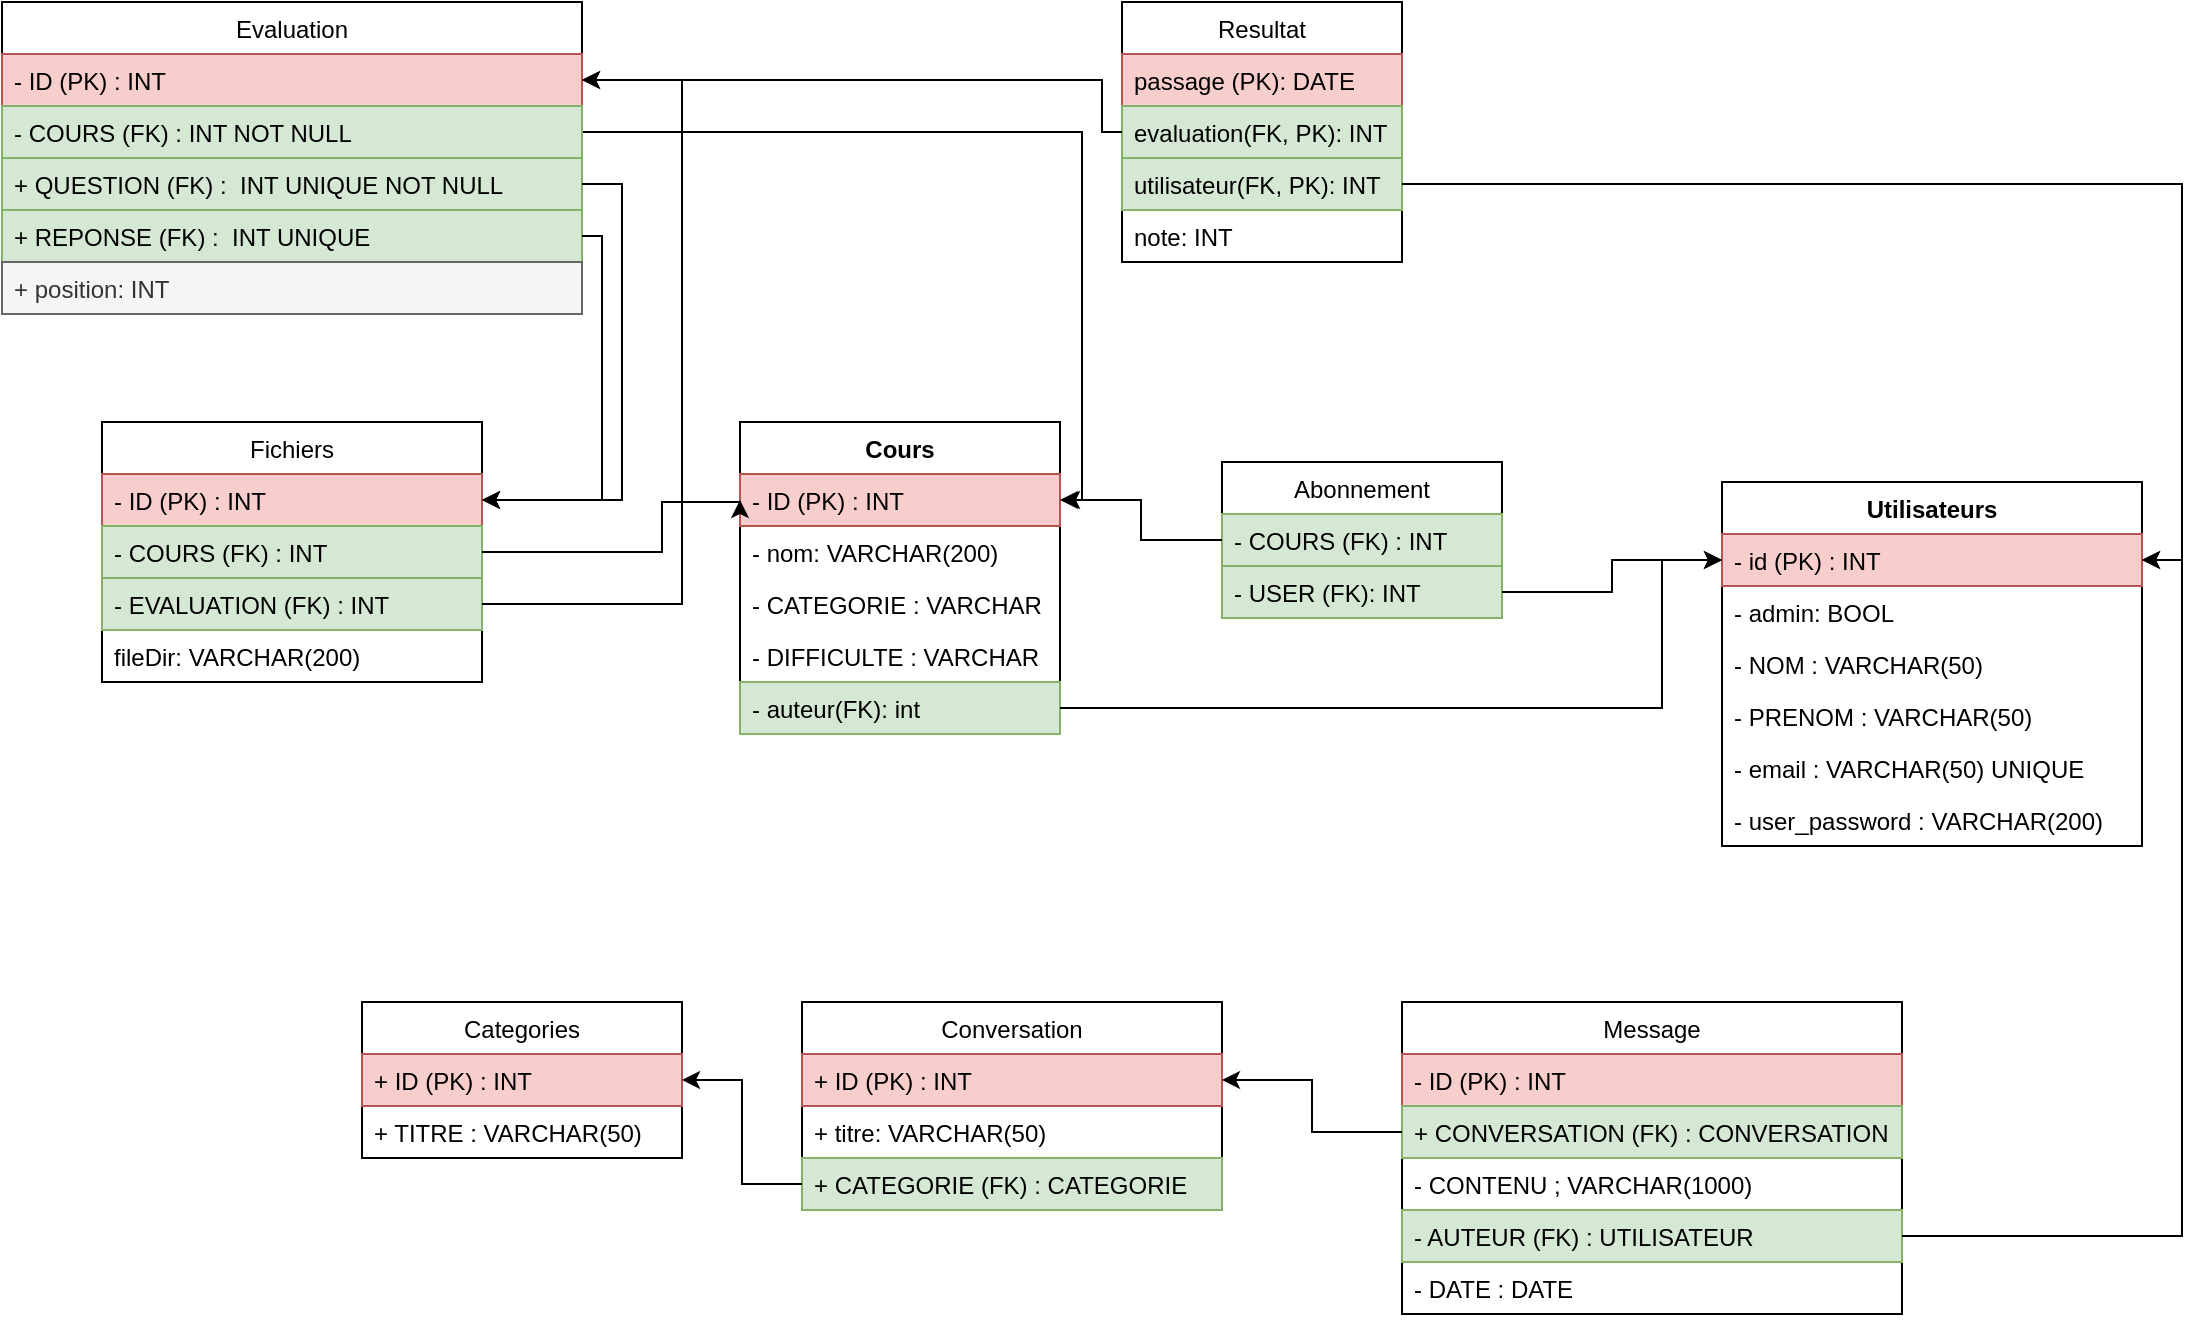 <mxfile version="14.4.3" type="device"><diagram id="ls9iMJYOqnS9x1CgrTXh" name="Page-1"><mxGraphModel dx="2189" dy="1882" grid="1" gridSize="10" guides="1" tooltips="1" connect="1" arrows="1" fold="1" page="1" pageScale="1" pageWidth="827" pageHeight="1169" math="0" shadow="0"><root><mxCell id="0"/><mxCell id="1" parent="0"/><mxCell id="jfUhCK7AmtlkK5uLh8B1-1" value="Utilisateurs" style="swimlane;fontStyle=1;align=center;verticalAlign=top;childLayout=stackLayout;horizontal=1;startSize=26;horizontalStack=0;resizeParent=1;resizeParentMax=0;resizeLast=0;collapsible=1;marginBottom=0;" parent="1" vertex="1"><mxGeometry x="720" y="220" width="210" height="182" as="geometry"/></mxCell><mxCell id="jfUhCK7AmtlkK5uLh8B1-14" value="- id (PK) : INT" style="text;strokeColor=#b85450;fillColor=#f8cecc;align=left;verticalAlign=top;spacingLeft=4;spacingRight=4;overflow=hidden;rotatable=0;points=[[0,0.5],[1,0.5]];portConstraint=eastwest;" parent="jfUhCK7AmtlkK5uLh8B1-1" vertex="1"><mxGeometry y="26" width="210" height="26" as="geometry"/></mxCell><mxCell id="cn6CVfUAPy0nJQr4vwK9-13" value="- admin: BOOL" style="text;strokeColor=none;fillColor=none;align=left;verticalAlign=top;spacingLeft=4;spacingRight=4;overflow=hidden;rotatable=0;points=[[0,0.5],[1,0.5]];portConstraint=eastwest;" vertex="1" parent="jfUhCK7AmtlkK5uLh8B1-1"><mxGeometry y="52" width="210" height="26" as="geometry"/></mxCell><mxCell id="jfUhCK7AmtlkK5uLh8B1-2" value="- NOM : VARCHAR(50)" style="text;strokeColor=none;fillColor=none;align=left;verticalAlign=top;spacingLeft=4;spacingRight=4;overflow=hidden;rotatable=0;points=[[0,0.5],[1,0.5]];portConstraint=eastwest;" parent="jfUhCK7AmtlkK5uLh8B1-1" vertex="1"><mxGeometry y="78" width="210" height="26" as="geometry"/></mxCell><mxCell id="jfUhCK7AmtlkK5uLh8B1-5" value="- PRENOM : VARCHAR(50)" style="text;strokeColor=none;fillColor=none;align=left;verticalAlign=top;spacingLeft=4;spacingRight=4;overflow=hidden;rotatable=0;points=[[0,0.5],[1,0.5]];portConstraint=eastwest;" parent="jfUhCK7AmtlkK5uLh8B1-1" vertex="1"><mxGeometry y="104" width="210" height="26" as="geometry"/></mxCell><mxCell id="jfUhCK7AmtlkK5uLh8B1-6" value="- email : VARCHAR(50) UNIQUE" style="text;strokeColor=none;fillColor=none;align=left;verticalAlign=top;spacingLeft=4;spacingRight=4;overflow=hidden;rotatable=0;points=[[0,0.5],[1,0.5]];portConstraint=eastwest;" parent="jfUhCK7AmtlkK5uLh8B1-1" vertex="1"><mxGeometry y="130" width="210" height="26" as="geometry"/></mxCell><mxCell id="jfUhCK7AmtlkK5uLh8B1-7" value="- user_password : VARCHAR(200)" style="text;strokeColor=none;fillColor=none;align=left;verticalAlign=top;spacingLeft=4;spacingRight=4;overflow=hidden;rotatable=0;points=[[0,0.5],[1,0.5]];portConstraint=eastwest;" parent="jfUhCK7AmtlkK5uLh8B1-1" vertex="1"><mxGeometry y="156" width="210" height="26" as="geometry"/></mxCell><mxCell id="jfUhCK7AmtlkK5uLh8B1-8" value="Cours" style="swimlane;fontStyle=1;align=center;verticalAlign=top;childLayout=stackLayout;horizontal=1;startSize=26;horizontalStack=0;resizeParent=1;resizeParentMax=0;resizeLast=0;collapsible=1;marginBottom=0;" parent="1" vertex="1"><mxGeometry x="229" y="190" width="160" height="156" as="geometry"/></mxCell><mxCell id="jfUhCK7AmtlkK5uLh8B1-13" value="- ID (PK) : INT" style="text;strokeColor=#b85450;fillColor=#f8cecc;align=left;verticalAlign=top;spacingLeft=4;spacingRight=4;overflow=hidden;rotatable=0;points=[[0,0.5],[1,0.5]];portConstraint=eastwest;" parent="jfUhCK7AmtlkK5uLh8B1-8" vertex="1"><mxGeometry y="26" width="160" height="26" as="geometry"/></mxCell><mxCell id="cn6CVfUAPy0nJQr4vwK9-2" value="- nom: VARCHAR(200)" style="text;strokeColor=none;fillColor=none;align=left;verticalAlign=top;spacingLeft=4;spacingRight=4;overflow=hidden;rotatable=0;points=[[0,0.5],[1,0.5]];portConstraint=eastwest;" vertex="1" parent="jfUhCK7AmtlkK5uLh8B1-8"><mxGeometry y="52" width="160" height="26" as="geometry"/></mxCell><mxCell id="jfUhCK7AmtlkK5uLh8B1-15" value="- CATEGORIE : VARCHAR" style="text;strokeColor=none;fillColor=none;align=left;verticalAlign=top;spacingLeft=4;spacingRight=4;overflow=hidden;rotatable=0;points=[[0,0.5],[1,0.5]];portConstraint=eastwest;" parent="jfUhCK7AmtlkK5uLh8B1-8" vertex="1"><mxGeometry y="78" width="160" height="26" as="geometry"/></mxCell><mxCell id="jfUhCK7AmtlkK5uLh8B1-16" value="- DIFFICULTE : VARCHAR" style="text;strokeColor=none;fillColor=none;align=left;verticalAlign=top;spacingLeft=4;spacingRight=4;overflow=hidden;rotatable=0;points=[[0,0.5],[1,0.5]];portConstraint=eastwest;" parent="jfUhCK7AmtlkK5uLh8B1-8" vertex="1"><mxGeometry y="104" width="160" height="26" as="geometry"/></mxCell><mxCell id="jfUhCK7AmtlkK5uLh8B1-17" value="- auteur(FK): int" style="text;strokeColor=#82b366;fillColor=#d5e8d4;align=left;verticalAlign=top;spacingLeft=4;spacingRight=4;overflow=hidden;rotatable=0;points=[[0,0.5],[1,0.5]];portConstraint=eastwest;" parent="jfUhCK7AmtlkK5uLh8B1-8" vertex="1"><mxGeometry y="130" width="160" height="26" as="geometry"/></mxCell><mxCell id="jfUhCK7AmtlkK5uLh8B1-18" value="Abonnement" style="swimlane;fontStyle=0;childLayout=stackLayout;horizontal=1;startSize=26;fillColor=none;horizontalStack=0;resizeParent=1;resizeParentMax=0;resizeLast=0;collapsible=1;marginBottom=0;" parent="1" vertex="1"><mxGeometry x="470" y="210" width="140" height="78" as="geometry"/></mxCell><mxCell id="jfUhCK7AmtlkK5uLh8B1-20" value="- COURS (FK) : INT" style="text;strokeColor=#82b366;fillColor=#d5e8d4;align=left;verticalAlign=top;spacingLeft=4;spacingRight=4;overflow=hidden;rotatable=0;points=[[0,0.5],[1,0.5]];portConstraint=eastwest;" parent="jfUhCK7AmtlkK5uLh8B1-18" vertex="1"><mxGeometry y="26" width="140" height="26" as="geometry"/></mxCell><mxCell id="jfUhCK7AmtlkK5uLh8B1-19" value="- USER (FK): INT" style="text;strokeColor=#82b366;fillColor=#d5e8d4;align=left;verticalAlign=top;spacingLeft=4;spacingRight=4;overflow=hidden;rotatable=0;points=[[0,0.5],[1,0.5]];portConstraint=eastwest;" parent="jfUhCK7AmtlkK5uLh8B1-18" vertex="1"><mxGeometry y="52" width="140" height="26" as="geometry"/></mxCell><mxCell id="jfUhCK7AmtlkK5uLh8B1-28" value="Message" style="swimlane;fontStyle=0;childLayout=stackLayout;horizontal=1;startSize=26;fillColor=none;horizontalStack=0;resizeParent=1;resizeParentMax=0;resizeLast=0;collapsible=1;marginBottom=0;" parent="1" vertex="1"><mxGeometry x="560" y="480" width="250" height="156" as="geometry"/></mxCell><mxCell id="jfUhCK7AmtlkK5uLh8B1-29" value="- ID (PK) : INT" style="text;strokeColor=#b85450;fillColor=#f8cecc;align=left;verticalAlign=top;spacingLeft=4;spacingRight=4;overflow=hidden;rotatable=0;points=[[0,0.5],[1,0.5]];portConstraint=eastwest;" parent="jfUhCK7AmtlkK5uLh8B1-28" vertex="1"><mxGeometry y="26" width="250" height="26" as="geometry"/></mxCell><mxCell id="i1HSXVlNavOhhj4Dw5Fh-12" value="+ CONVERSATION (FK) : CONVERSATION" style="text;strokeColor=#82b366;fillColor=#d5e8d4;align=left;verticalAlign=top;spacingLeft=4;spacingRight=4;overflow=hidden;rotatable=0;points=[[0,0.5],[1,0.5]];portConstraint=eastwest;" parent="jfUhCK7AmtlkK5uLh8B1-28" vertex="1"><mxGeometry y="52" width="250" height="26" as="geometry"/></mxCell><mxCell id="jfUhCK7AmtlkK5uLh8B1-30" value="- CONTENU ; VARCHAR(1000)" style="text;strokeColor=none;fillColor=none;align=left;verticalAlign=top;spacingLeft=4;spacingRight=4;overflow=hidden;rotatable=0;points=[[0,0.5],[1,0.5]];portConstraint=eastwest;" parent="jfUhCK7AmtlkK5uLh8B1-28" vertex="1"><mxGeometry y="78" width="250" height="26" as="geometry"/></mxCell><mxCell id="jfUhCK7AmtlkK5uLh8B1-31" value="- AUTEUR (FK) : UTILISATEUR" style="text;strokeColor=#82b366;fillColor=#d5e8d4;align=left;verticalAlign=top;spacingLeft=4;spacingRight=4;overflow=hidden;rotatable=0;points=[[0,0.5],[1,0.5]];portConstraint=eastwest;" parent="jfUhCK7AmtlkK5uLh8B1-28" vertex="1"><mxGeometry y="104" width="250" height="26" as="geometry"/></mxCell><mxCell id="i1HSXVlNavOhhj4Dw5Fh-1" value="- DATE : DATE" style="text;strokeColor=none;fillColor=none;align=left;verticalAlign=top;spacingLeft=4;spacingRight=4;overflow=hidden;rotatable=0;points=[[0,0.5],[1,0.5]];portConstraint=eastwest;" parent="jfUhCK7AmtlkK5uLh8B1-28" vertex="1"><mxGeometry y="130" width="250" height="26" as="geometry"/></mxCell><mxCell id="jfUhCK7AmtlkK5uLh8B1-32" value="Conversation" style="swimlane;fontStyle=0;childLayout=stackLayout;horizontal=1;startSize=26;fillColor=none;horizontalStack=0;resizeParent=1;resizeParentMax=0;resizeLast=0;collapsible=1;marginBottom=0;" parent="1" vertex="1"><mxGeometry x="260" y="480" width="210" height="104" as="geometry"/></mxCell><mxCell id="jfUhCK7AmtlkK5uLh8B1-33" value="+ ID (PK) : INT" style="text;strokeColor=#b85450;fillColor=#f8cecc;align=left;verticalAlign=top;spacingLeft=4;spacingRight=4;overflow=hidden;rotatable=0;points=[[0,0.5],[1,0.5]];portConstraint=eastwest;" parent="jfUhCK7AmtlkK5uLh8B1-32" vertex="1"><mxGeometry y="26" width="210" height="26" as="geometry"/></mxCell><mxCell id="i1HSXVlNavOhhj4Dw5Fh-11" value="+ titre: VARCHAR(50)" style="text;strokeColor=none;fillColor=none;align=left;verticalAlign=top;spacingLeft=4;spacingRight=4;overflow=hidden;rotatable=0;points=[[0,0.5],[1,0.5]];portConstraint=eastwest;" parent="jfUhCK7AmtlkK5uLh8B1-32" vertex="1"><mxGeometry y="52" width="210" height="26" as="geometry"/></mxCell><mxCell id="cn6CVfUAPy0nJQr4vwK9-3" value="+ CATEGORIE (FK) : CATEGORIE" style="text;strokeColor=#82b366;fillColor=#d5e8d4;align=left;verticalAlign=top;spacingLeft=4;spacingRight=4;overflow=hidden;rotatable=0;points=[[0,0.5],[1,0.5]];portConstraint=eastwest;" vertex="1" parent="jfUhCK7AmtlkK5uLh8B1-32"><mxGeometry y="78" width="210" height="26" as="geometry"/></mxCell><mxCell id="i1HSXVlNavOhhj4Dw5Fh-7" value="Categories" style="swimlane;fontStyle=0;childLayout=stackLayout;horizontal=1;startSize=26;fillColor=none;horizontalStack=0;resizeParent=1;resizeParentMax=0;resizeLast=0;collapsible=1;marginBottom=0;" parent="1" vertex="1"><mxGeometry x="40" y="480" width="160" height="78" as="geometry"/></mxCell><mxCell id="i1HSXVlNavOhhj4Dw5Fh-8" value="+ ID (PK) : INT" style="text;strokeColor=#b85450;fillColor=#f8cecc;align=left;verticalAlign=top;spacingLeft=4;spacingRight=4;overflow=hidden;rotatable=0;points=[[0,0.5],[1,0.5]];portConstraint=eastwest;" parent="i1HSXVlNavOhhj4Dw5Fh-7" vertex="1"><mxGeometry y="26" width="160" height="26" as="geometry"/></mxCell><mxCell id="i1HSXVlNavOhhj4Dw5Fh-9" value="+ TITRE : VARCHAR(50)" style="text;strokeColor=none;fillColor=none;align=left;verticalAlign=top;spacingLeft=4;spacingRight=4;overflow=hidden;rotatable=0;points=[[0,0.5],[1,0.5]];portConstraint=eastwest;" parent="i1HSXVlNavOhhj4Dw5Fh-7" vertex="1"><mxGeometry y="52" width="160" height="26" as="geometry"/></mxCell><mxCell id="i1HSXVlNavOhhj4Dw5Fh-14" value="Fichiers" style="swimlane;fontStyle=0;childLayout=stackLayout;horizontal=1;startSize=26;fillColor=none;horizontalStack=0;resizeParent=1;resizeParentMax=0;resizeLast=0;collapsible=1;marginBottom=0;" parent="1" vertex="1"><mxGeometry x="-90" y="190" width="190" height="130" as="geometry"/></mxCell><mxCell id="i1HSXVlNavOhhj4Dw5Fh-19" value="- ID (PK) : INT" style="text;strokeColor=#b85450;fillColor=#f8cecc;align=left;verticalAlign=top;spacingLeft=4;spacingRight=4;overflow=hidden;rotatable=0;points=[[0,0.5],[1,0.5]];portConstraint=eastwest;" parent="i1HSXVlNavOhhj4Dw5Fh-14" vertex="1"><mxGeometry y="26" width="190" height="26" as="geometry"/></mxCell><mxCell id="i1HSXVlNavOhhj4Dw5Fh-15" value="- COURS (FK) : INT" style="text;strokeColor=#82b366;fillColor=#d5e8d4;align=left;verticalAlign=top;spacingLeft=4;spacingRight=4;overflow=hidden;rotatable=0;points=[[0,0.5],[1,0.5]];portConstraint=eastwest;" parent="i1HSXVlNavOhhj4Dw5Fh-14" vertex="1"><mxGeometry y="52" width="190" height="26" as="geometry"/></mxCell><mxCell id="2" value="- EVALUATION (FK) : INT" style="text;strokeColor=#82b366;fillColor=#d5e8d4;align=left;verticalAlign=top;spacingLeft=4;spacingRight=4;overflow=hidden;rotatable=0;points=[[0,0.5],[1,0.5]];portConstraint=eastwest;" parent="i1HSXVlNavOhhj4Dw5Fh-14" vertex="1"><mxGeometry y="78" width="190" height="26" as="geometry"/></mxCell><mxCell id="i1HSXVlNavOhhj4Dw5Fh-16" value="fileDir: VARCHAR(200)" style="text;strokeColor=none;fillColor=none;align=left;verticalAlign=top;spacingLeft=4;spacingRight=4;overflow=hidden;rotatable=0;points=[[0,0.5],[1,0.5]];portConstraint=eastwest;" parent="i1HSXVlNavOhhj4Dw5Fh-14" vertex="1"><mxGeometry y="104" width="190" height="26" as="geometry"/></mxCell><mxCell id="cn6CVfUAPy0nJQr4vwK9-23" style="edgeStyle=orthogonalEdgeStyle;rounded=0;orthogonalLoop=1;jettySize=auto;html=1;exitX=1;exitY=0.5;exitDx=0;exitDy=0;" edge="1" parent="1" source="i1HSXVlNavOhhj4Dw5Fh-26"><mxGeometry relative="1" as="geometry"><mxPoint x="390" y="229" as="targetPoint"/><Array as="points"><mxPoint x="400" y="45"/><mxPoint x="400" y="229"/></Array></mxGeometry></mxCell><mxCell id="i1HSXVlNavOhhj4Dw5Fh-26" value="Evaluation" style="swimlane;fontStyle=0;childLayout=stackLayout;horizontal=1;startSize=26;fillColor=none;horizontalStack=0;resizeParent=1;resizeParentMax=0;resizeLast=0;collapsible=1;marginBottom=0;" parent="1" vertex="1"><mxGeometry x="-140" y="-20" width="290" height="156" as="geometry"/></mxCell><mxCell id="i1HSXVlNavOhhj4Dw5Fh-27" value="- ID (PK) : INT" style="text;strokeColor=#b85450;fillColor=#f8cecc;align=left;verticalAlign=top;spacingLeft=4;spacingRight=4;overflow=hidden;rotatable=0;points=[[0,0.5],[1,0.5]];portConstraint=eastwest;" parent="i1HSXVlNavOhhj4Dw5Fh-26" vertex="1"><mxGeometry y="26" width="290" height="26" as="geometry"/></mxCell><mxCell id="i1HSXVlNavOhhj4Dw5Fh-28" value="- COURS (FK) : INT NOT NULL" style="text;strokeColor=#82b366;fillColor=#d5e8d4;align=left;verticalAlign=top;spacingLeft=4;spacingRight=4;overflow=hidden;rotatable=0;points=[[0,0.5],[1,0.5]];portConstraint=eastwest;" parent="i1HSXVlNavOhhj4Dw5Fh-26" vertex="1"><mxGeometry y="52" width="290" height="26" as="geometry"/></mxCell><mxCell id="i1HSXVlNavOhhj4Dw5Fh-29" value="+ QUESTION (FK) :  INT UNIQUE NOT NULL" style="text;strokeColor=#82b366;fillColor=#d5e8d4;align=left;verticalAlign=top;spacingLeft=4;spacingRight=4;overflow=hidden;rotatable=0;points=[[0,0.5],[1,0.5]];portConstraint=eastwest;" parent="i1HSXVlNavOhhj4Dw5Fh-26" vertex="1"><mxGeometry y="78" width="290" height="26" as="geometry"/></mxCell><mxCell id="i1HSXVlNavOhhj4Dw5Fh-30" value="+ REPONSE (FK) :  INT UNIQUE" style="text;strokeColor=#82b366;fillColor=#d5e8d4;align=left;verticalAlign=top;spacingLeft=4;spacingRight=4;overflow=hidden;rotatable=0;points=[[0,0.5],[1,0.5]];portConstraint=eastwest;" parent="i1HSXVlNavOhhj4Dw5Fh-26" vertex="1"><mxGeometry y="104" width="290" height="26" as="geometry"/></mxCell><mxCell id="cn6CVfUAPy0nJQr4vwK9-25" value="+ position: INT" style="text;strokeColor=#666666;fillColor=#f5f5f5;align=left;verticalAlign=top;spacingLeft=4;spacingRight=4;overflow=hidden;rotatable=0;points=[[0,0.5],[1,0.5]];portConstraint=eastwest;fontColor=#333333;" vertex="1" parent="i1HSXVlNavOhhj4Dw5Fh-26"><mxGeometry y="130" width="290" height="26" as="geometry"/></mxCell><mxCell id="i1HSXVlNavOhhj4Dw5Fh-31" value="Resultat" style="swimlane;fontStyle=0;childLayout=stackLayout;horizontal=1;startSize=26;fillColor=none;horizontalStack=0;resizeParent=1;resizeParentMax=0;resizeLast=0;collapsible=1;marginBottom=0;" parent="1" vertex="1"><mxGeometry x="420" y="-20" width="140" height="130" as="geometry"/></mxCell><mxCell id="cn6CVfUAPy0nJQr4vwK9-5" value="passage (PK): DATE" style="text;strokeColor=#b85450;fillColor=#f8cecc;align=left;verticalAlign=top;spacingLeft=4;spacingRight=4;overflow=hidden;rotatable=0;points=[[0,0.5],[1,0.5]];portConstraint=eastwest;" vertex="1" parent="i1HSXVlNavOhhj4Dw5Fh-31"><mxGeometry y="26" width="140" height="26" as="geometry"/></mxCell><mxCell id="i1HSXVlNavOhhj4Dw5Fh-32" value="evaluation(FK, PK): INT " style="text;strokeColor=#82b366;fillColor=#d5e8d4;align=left;verticalAlign=top;spacingLeft=4;spacingRight=4;overflow=hidden;rotatable=0;points=[[0,0.5],[1,0.5]];portConstraint=eastwest;" parent="i1HSXVlNavOhhj4Dw5Fh-31" vertex="1"><mxGeometry y="52" width="140" height="26" as="geometry"/></mxCell><mxCell id="i1HSXVlNavOhhj4Dw5Fh-33" value="utilisateur(FK, PK): INT " style="text;strokeColor=#82b366;fillColor=#d5e8d4;align=left;verticalAlign=top;spacingLeft=4;spacingRight=4;overflow=hidden;rotatable=0;points=[[0,0.5],[1,0.5]];portConstraint=eastwest;" parent="i1HSXVlNavOhhj4Dw5Fh-31" vertex="1"><mxGeometry y="78" width="140" height="26" as="geometry"/></mxCell><mxCell id="i1HSXVlNavOhhj4Dw5Fh-34" value="note: INT" style="text;strokeColor=none;fillColor=none;align=left;verticalAlign=top;spacingLeft=4;spacingRight=4;overflow=hidden;rotatable=0;points=[[0,0.5],[1,0.5]];portConstraint=eastwest;" parent="i1HSXVlNavOhhj4Dw5Fh-31" vertex="1"><mxGeometry y="104" width="140" height="26" as="geometry"/></mxCell><mxCell id="cn6CVfUAPy0nJQr4vwK9-6" style="edgeStyle=orthogonalEdgeStyle;rounded=0;orthogonalLoop=1;jettySize=auto;html=1;exitX=1;exitY=0.5;exitDx=0;exitDy=0;entryX=1;entryY=0.5;entryDx=0;entryDy=0;" edge="1" parent="1" source="i1HSXVlNavOhhj4Dw5Fh-29" target="i1HSXVlNavOhhj4Dw5Fh-19"><mxGeometry relative="1" as="geometry"/></mxCell><mxCell id="cn6CVfUAPy0nJQr4vwK9-7" style="edgeStyle=orthogonalEdgeStyle;rounded=0;orthogonalLoop=1;jettySize=auto;html=1;exitX=1;exitY=0.5;exitDx=0;exitDy=0;entryX=1;entryY=0.5;entryDx=0;entryDy=0;" edge="1" parent="1" source="i1HSXVlNavOhhj4Dw5Fh-30" target="i1HSXVlNavOhhj4Dw5Fh-19"><mxGeometry relative="1" as="geometry"><Array as="points"><mxPoint x="160" y="97"/><mxPoint x="160" y="229"/></Array></mxGeometry></mxCell><mxCell id="cn6CVfUAPy0nJQr4vwK9-8" style="edgeStyle=orthogonalEdgeStyle;rounded=0;orthogonalLoop=1;jettySize=auto;html=1;exitX=0;exitY=0.5;exitDx=0;exitDy=0;entryX=1;entryY=0.5;entryDx=0;entryDy=0;" edge="1" parent="1" source="i1HSXVlNavOhhj4Dw5Fh-12" target="jfUhCK7AmtlkK5uLh8B1-33"><mxGeometry relative="1" as="geometry"/></mxCell><mxCell id="cn6CVfUAPy0nJQr4vwK9-9" style="edgeStyle=orthogonalEdgeStyle;rounded=0;orthogonalLoop=1;jettySize=auto;html=1;exitX=0;exitY=0.5;exitDx=0;exitDy=0;entryX=1;entryY=0.5;entryDx=0;entryDy=0;" edge="1" parent="1" source="cn6CVfUAPy0nJQr4vwK9-3" target="i1HSXVlNavOhhj4Dw5Fh-8"><mxGeometry relative="1" as="geometry"/></mxCell><mxCell id="cn6CVfUAPy0nJQr4vwK9-10" style="edgeStyle=orthogonalEdgeStyle;rounded=0;orthogonalLoop=1;jettySize=auto;html=1;exitX=1;exitY=0.5;exitDx=0;exitDy=0;entryX=1;entryY=0.5;entryDx=0;entryDy=0;" edge="1" parent="1" source="jfUhCK7AmtlkK5uLh8B1-31" target="jfUhCK7AmtlkK5uLh8B1-14"><mxGeometry relative="1" as="geometry"/></mxCell><mxCell id="cn6CVfUAPy0nJQr4vwK9-11" style="edgeStyle=orthogonalEdgeStyle;rounded=0;orthogonalLoop=1;jettySize=auto;html=1;exitX=1;exitY=0.5;exitDx=0;exitDy=0;entryX=0;entryY=0.5;entryDx=0;entryDy=0;" edge="1" parent="1" source="jfUhCK7AmtlkK5uLh8B1-19" target="jfUhCK7AmtlkK5uLh8B1-14"><mxGeometry relative="1" as="geometry"/></mxCell><mxCell id="cn6CVfUAPy0nJQr4vwK9-12" style="edgeStyle=orthogonalEdgeStyle;rounded=0;orthogonalLoop=1;jettySize=auto;html=1;exitX=0;exitY=0.5;exitDx=0;exitDy=0;entryX=1;entryY=0.5;entryDx=0;entryDy=0;" edge="1" parent="1" source="jfUhCK7AmtlkK5uLh8B1-20" target="jfUhCK7AmtlkK5uLh8B1-13"><mxGeometry relative="1" as="geometry"/></mxCell><mxCell id="cn6CVfUAPy0nJQr4vwK9-14" style="edgeStyle=orthogonalEdgeStyle;rounded=0;orthogonalLoop=1;jettySize=auto;html=1;exitX=1;exitY=0.5;exitDx=0;exitDy=0;entryX=0;entryY=0.5;entryDx=0;entryDy=0;" edge="1" parent="1" source="jfUhCK7AmtlkK5uLh8B1-17" target="jfUhCK7AmtlkK5uLh8B1-14"><mxGeometry relative="1" as="geometry"><Array as="points"><mxPoint x="690" y="333"/><mxPoint x="690" y="259"/></Array></mxGeometry></mxCell><mxCell id="cn6CVfUAPy0nJQr4vwK9-15" style="edgeStyle=orthogonalEdgeStyle;rounded=0;orthogonalLoop=1;jettySize=auto;html=1;exitX=1;exitY=0.5;exitDx=0;exitDy=0;entryX=0;entryY=0.5;entryDx=0;entryDy=0;" edge="1" parent="1" source="i1HSXVlNavOhhj4Dw5Fh-15" target="jfUhCK7AmtlkK5uLh8B1-13"><mxGeometry relative="1" as="geometry"><Array as="points"><mxPoint x="190" y="255"/><mxPoint x="190" y="230"/></Array></mxGeometry></mxCell><mxCell id="cn6CVfUAPy0nJQr4vwK9-16" style="edgeStyle=orthogonalEdgeStyle;rounded=0;orthogonalLoop=1;jettySize=auto;html=1;exitX=1;exitY=0.5;exitDx=0;exitDy=0;entryX=1;entryY=0.5;entryDx=0;entryDy=0;" edge="1" parent="1" source="2" target="i1HSXVlNavOhhj4Dw5Fh-27"><mxGeometry relative="1" as="geometry"><Array as="points"><mxPoint x="200" y="281"/><mxPoint x="200" y="19"/></Array></mxGeometry></mxCell><mxCell id="cn6CVfUAPy0nJQr4vwK9-17" style="edgeStyle=orthogonalEdgeStyle;rounded=0;orthogonalLoop=1;jettySize=auto;html=1;exitX=0;exitY=0.5;exitDx=0;exitDy=0;entryX=1;entryY=0.5;entryDx=0;entryDy=0;" edge="1" parent="1" source="i1HSXVlNavOhhj4Dw5Fh-32" target="i1HSXVlNavOhhj4Dw5Fh-27"><mxGeometry relative="1" as="geometry"><Array as="points"><mxPoint x="410" y="45"/><mxPoint x="410" y="19"/></Array></mxGeometry></mxCell><mxCell id="cn6CVfUAPy0nJQr4vwK9-18" style="edgeStyle=orthogonalEdgeStyle;rounded=0;orthogonalLoop=1;jettySize=auto;html=1;exitX=1;exitY=0.5;exitDx=0;exitDy=0;entryX=1;entryY=0.5;entryDx=0;entryDy=0;" edge="1" parent="1" source="i1HSXVlNavOhhj4Dw5Fh-33" target="jfUhCK7AmtlkK5uLh8B1-14"><mxGeometry relative="1" as="geometry"/></mxCell></root></mxGraphModel></diagram></mxfile>